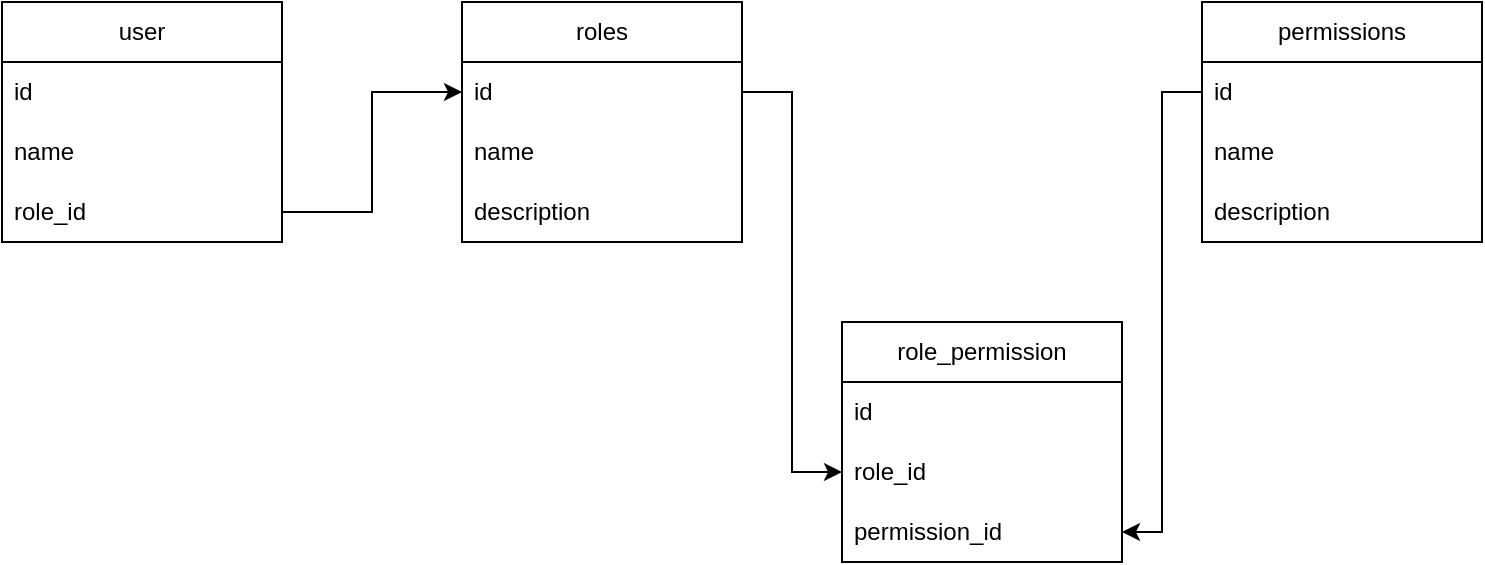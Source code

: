 <mxfile version="24.8.4">
  <diagram name="Страница — 1" id="ravqgbE4_cQFVt1fZkMH">
    <mxGraphModel dx="775" dy="442" grid="1" gridSize="10" guides="1" tooltips="1" connect="1" arrows="1" fold="1" page="1" pageScale="1" pageWidth="827" pageHeight="1169" math="0" shadow="0">
      <root>
        <mxCell id="0" />
        <mxCell id="1" parent="0" />
        <mxCell id="qWqrBTN8obY3Fwa9qcEw-2" value="user" style="swimlane;fontStyle=0;childLayout=stackLayout;horizontal=1;startSize=30;horizontalStack=0;resizeParent=1;resizeParentMax=0;resizeLast=0;collapsible=1;marginBottom=0;whiteSpace=wrap;html=1;" vertex="1" parent="1">
          <mxGeometry x="30" y="70" width="140" height="120" as="geometry" />
        </mxCell>
        <mxCell id="qWqrBTN8obY3Fwa9qcEw-3" value="id&amp;nbsp;" style="text;strokeColor=none;fillColor=none;align=left;verticalAlign=middle;spacingLeft=4;spacingRight=4;overflow=hidden;points=[[0,0.5],[1,0.5]];portConstraint=eastwest;rotatable=0;whiteSpace=wrap;html=1;" vertex="1" parent="qWqrBTN8obY3Fwa9qcEw-2">
          <mxGeometry y="30" width="140" height="30" as="geometry" />
        </mxCell>
        <mxCell id="qWqrBTN8obY3Fwa9qcEw-4" value="name" style="text;strokeColor=none;fillColor=none;align=left;verticalAlign=middle;spacingLeft=4;spacingRight=4;overflow=hidden;points=[[0,0.5],[1,0.5]];portConstraint=eastwest;rotatable=0;whiteSpace=wrap;html=1;" vertex="1" parent="qWqrBTN8obY3Fwa9qcEw-2">
          <mxGeometry y="60" width="140" height="30" as="geometry" />
        </mxCell>
        <mxCell id="qWqrBTN8obY3Fwa9qcEw-5" value="role_id" style="text;strokeColor=none;fillColor=none;align=left;verticalAlign=middle;spacingLeft=4;spacingRight=4;overflow=hidden;points=[[0,0.5],[1,0.5]];portConstraint=eastwest;rotatable=0;whiteSpace=wrap;html=1;" vertex="1" parent="qWqrBTN8obY3Fwa9qcEw-2">
          <mxGeometry y="90" width="140" height="30" as="geometry" />
        </mxCell>
        <mxCell id="qWqrBTN8obY3Fwa9qcEw-6" value="roles" style="swimlane;fontStyle=0;childLayout=stackLayout;horizontal=1;startSize=30;horizontalStack=0;resizeParent=1;resizeParentMax=0;resizeLast=0;collapsible=1;marginBottom=0;whiteSpace=wrap;html=1;" vertex="1" parent="1">
          <mxGeometry x="260" y="70" width="140" height="120" as="geometry" />
        </mxCell>
        <mxCell id="qWqrBTN8obY3Fwa9qcEw-7" value="id" style="text;strokeColor=none;fillColor=none;align=left;verticalAlign=middle;spacingLeft=4;spacingRight=4;overflow=hidden;points=[[0,0.5],[1,0.5]];portConstraint=eastwest;rotatable=0;whiteSpace=wrap;html=1;" vertex="1" parent="qWqrBTN8obY3Fwa9qcEw-6">
          <mxGeometry y="30" width="140" height="30" as="geometry" />
        </mxCell>
        <mxCell id="qWqrBTN8obY3Fwa9qcEw-9" value="name" style="text;strokeColor=none;fillColor=none;align=left;verticalAlign=middle;spacingLeft=4;spacingRight=4;overflow=hidden;points=[[0,0.5],[1,0.5]];portConstraint=eastwest;rotatable=0;whiteSpace=wrap;html=1;" vertex="1" parent="qWqrBTN8obY3Fwa9qcEw-6">
          <mxGeometry y="60" width="140" height="30" as="geometry" />
        </mxCell>
        <mxCell id="qWqrBTN8obY3Fwa9qcEw-11" value="description" style="text;strokeColor=none;fillColor=none;align=left;verticalAlign=middle;spacingLeft=4;spacingRight=4;overflow=hidden;points=[[0,0.5],[1,0.5]];portConstraint=eastwest;rotatable=0;whiteSpace=wrap;html=1;" vertex="1" parent="qWqrBTN8obY3Fwa9qcEw-6">
          <mxGeometry y="90" width="140" height="30" as="geometry" />
        </mxCell>
        <mxCell id="qWqrBTN8obY3Fwa9qcEw-12" value="permissions" style="swimlane;fontStyle=0;childLayout=stackLayout;horizontal=1;startSize=30;horizontalStack=0;resizeParent=1;resizeParentMax=0;resizeLast=0;collapsible=1;marginBottom=0;whiteSpace=wrap;html=1;" vertex="1" parent="1">
          <mxGeometry x="630" y="70" width="140" height="120" as="geometry" />
        </mxCell>
        <mxCell id="qWqrBTN8obY3Fwa9qcEw-13" value="id" style="text;strokeColor=none;fillColor=none;align=left;verticalAlign=middle;spacingLeft=4;spacingRight=4;overflow=hidden;points=[[0,0.5],[1,0.5]];portConstraint=eastwest;rotatable=0;whiteSpace=wrap;html=1;" vertex="1" parent="qWqrBTN8obY3Fwa9qcEw-12">
          <mxGeometry y="30" width="140" height="30" as="geometry" />
        </mxCell>
        <mxCell id="qWqrBTN8obY3Fwa9qcEw-14" value="name" style="text;strokeColor=none;fillColor=none;align=left;verticalAlign=middle;spacingLeft=4;spacingRight=4;overflow=hidden;points=[[0,0.5],[1,0.5]];portConstraint=eastwest;rotatable=0;whiteSpace=wrap;html=1;" vertex="1" parent="qWqrBTN8obY3Fwa9qcEw-12">
          <mxGeometry y="60" width="140" height="30" as="geometry" />
        </mxCell>
        <mxCell id="qWqrBTN8obY3Fwa9qcEw-15" value="description" style="text;strokeColor=none;fillColor=none;align=left;verticalAlign=middle;spacingLeft=4;spacingRight=4;overflow=hidden;points=[[0,0.5],[1,0.5]];portConstraint=eastwest;rotatable=0;whiteSpace=wrap;html=1;" vertex="1" parent="qWqrBTN8obY3Fwa9qcEw-12">
          <mxGeometry y="90" width="140" height="30" as="geometry" />
        </mxCell>
        <mxCell id="qWqrBTN8obY3Fwa9qcEw-16" value="role_permission" style="swimlane;fontStyle=0;childLayout=stackLayout;horizontal=1;startSize=30;horizontalStack=0;resizeParent=1;resizeParentMax=0;resizeLast=0;collapsible=1;marginBottom=0;whiteSpace=wrap;html=1;" vertex="1" parent="1">
          <mxGeometry x="450" y="230" width="140" height="120" as="geometry" />
        </mxCell>
        <mxCell id="qWqrBTN8obY3Fwa9qcEw-17" value="id" style="text;strokeColor=none;fillColor=none;align=left;verticalAlign=middle;spacingLeft=4;spacingRight=4;overflow=hidden;points=[[0,0.5],[1,0.5]];portConstraint=eastwest;rotatable=0;whiteSpace=wrap;html=1;" vertex="1" parent="qWqrBTN8obY3Fwa9qcEw-16">
          <mxGeometry y="30" width="140" height="30" as="geometry" />
        </mxCell>
        <mxCell id="qWqrBTN8obY3Fwa9qcEw-18" value="role_id" style="text;strokeColor=none;fillColor=none;align=left;verticalAlign=middle;spacingLeft=4;spacingRight=4;overflow=hidden;points=[[0,0.5],[1,0.5]];portConstraint=eastwest;rotatable=0;whiteSpace=wrap;html=1;" vertex="1" parent="qWqrBTN8obY3Fwa9qcEw-16">
          <mxGeometry y="60" width="140" height="30" as="geometry" />
        </mxCell>
        <mxCell id="qWqrBTN8obY3Fwa9qcEw-19" value="permission_id" style="text;strokeColor=none;fillColor=none;align=left;verticalAlign=middle;spacingLeft=4;spacingRight=4;overflow=hidden;points=[[0,0.5],[1,0.5]];portConstraint=eastwest;rotatable=0;whiteSpace=wrap;html=1;" vertex="1" parent="qWqrBTN8obY3Fwa9qcEw-16">
          <mxGeometry y="90" width="140" height="30" as="geometry" />
        </mxCell>
        <mxCell id="qWqrBTN8obY3Fwa9qcEw-20" style="edgeStyle=orthogonalEdgeStyle;rounded=0;orthogonalLoop=1;jettySize=auto;html=1;" edge="1" parent="1" source="qWqrBTN8obY3Fwa9qcEw-5" target="qWqrBTN8obY3Fwa9qcEw-7">
          <mxGeometry relative="1" as="geometry" />
        </mxCell>
        <mxCell id="qWqrBTN8obY3Fwa9qcEw-21" style="edgeStyle=orthogonalEdgeStyle;rounded=0;orthogonalLoop=1;jettySize=auto;html=1;entryX=1;entryY=0.5;entryDx=0;entryDy=0;" edge="1" parent="1" source="qWqrBTN8obY3Fwa9qcEw-13" target="qWqrBTN8obY3Fwa9qcEw-19">
          <mxGeometry relative="1" as="geometry" />
        </mxCell>
        <mxCell id="qWqrBTN8obY3Fwa9qcEw-22" style="edgeStyle=orthogonalEdgeStyle;rounded=0;orthogonalLoop=1;jettySize=auto;html=1;" edge="1" parent="1" source="qWqrBTN8obY3Fwa9qcEw-7" target="qWqrBTN8obY3Fwa9qcEw-18">
          <mxGeometry relative="1" as="geometry" />
        </mxCell>
      </root>
    </mxGraphModel>
  </diagram>
</mxfile>
